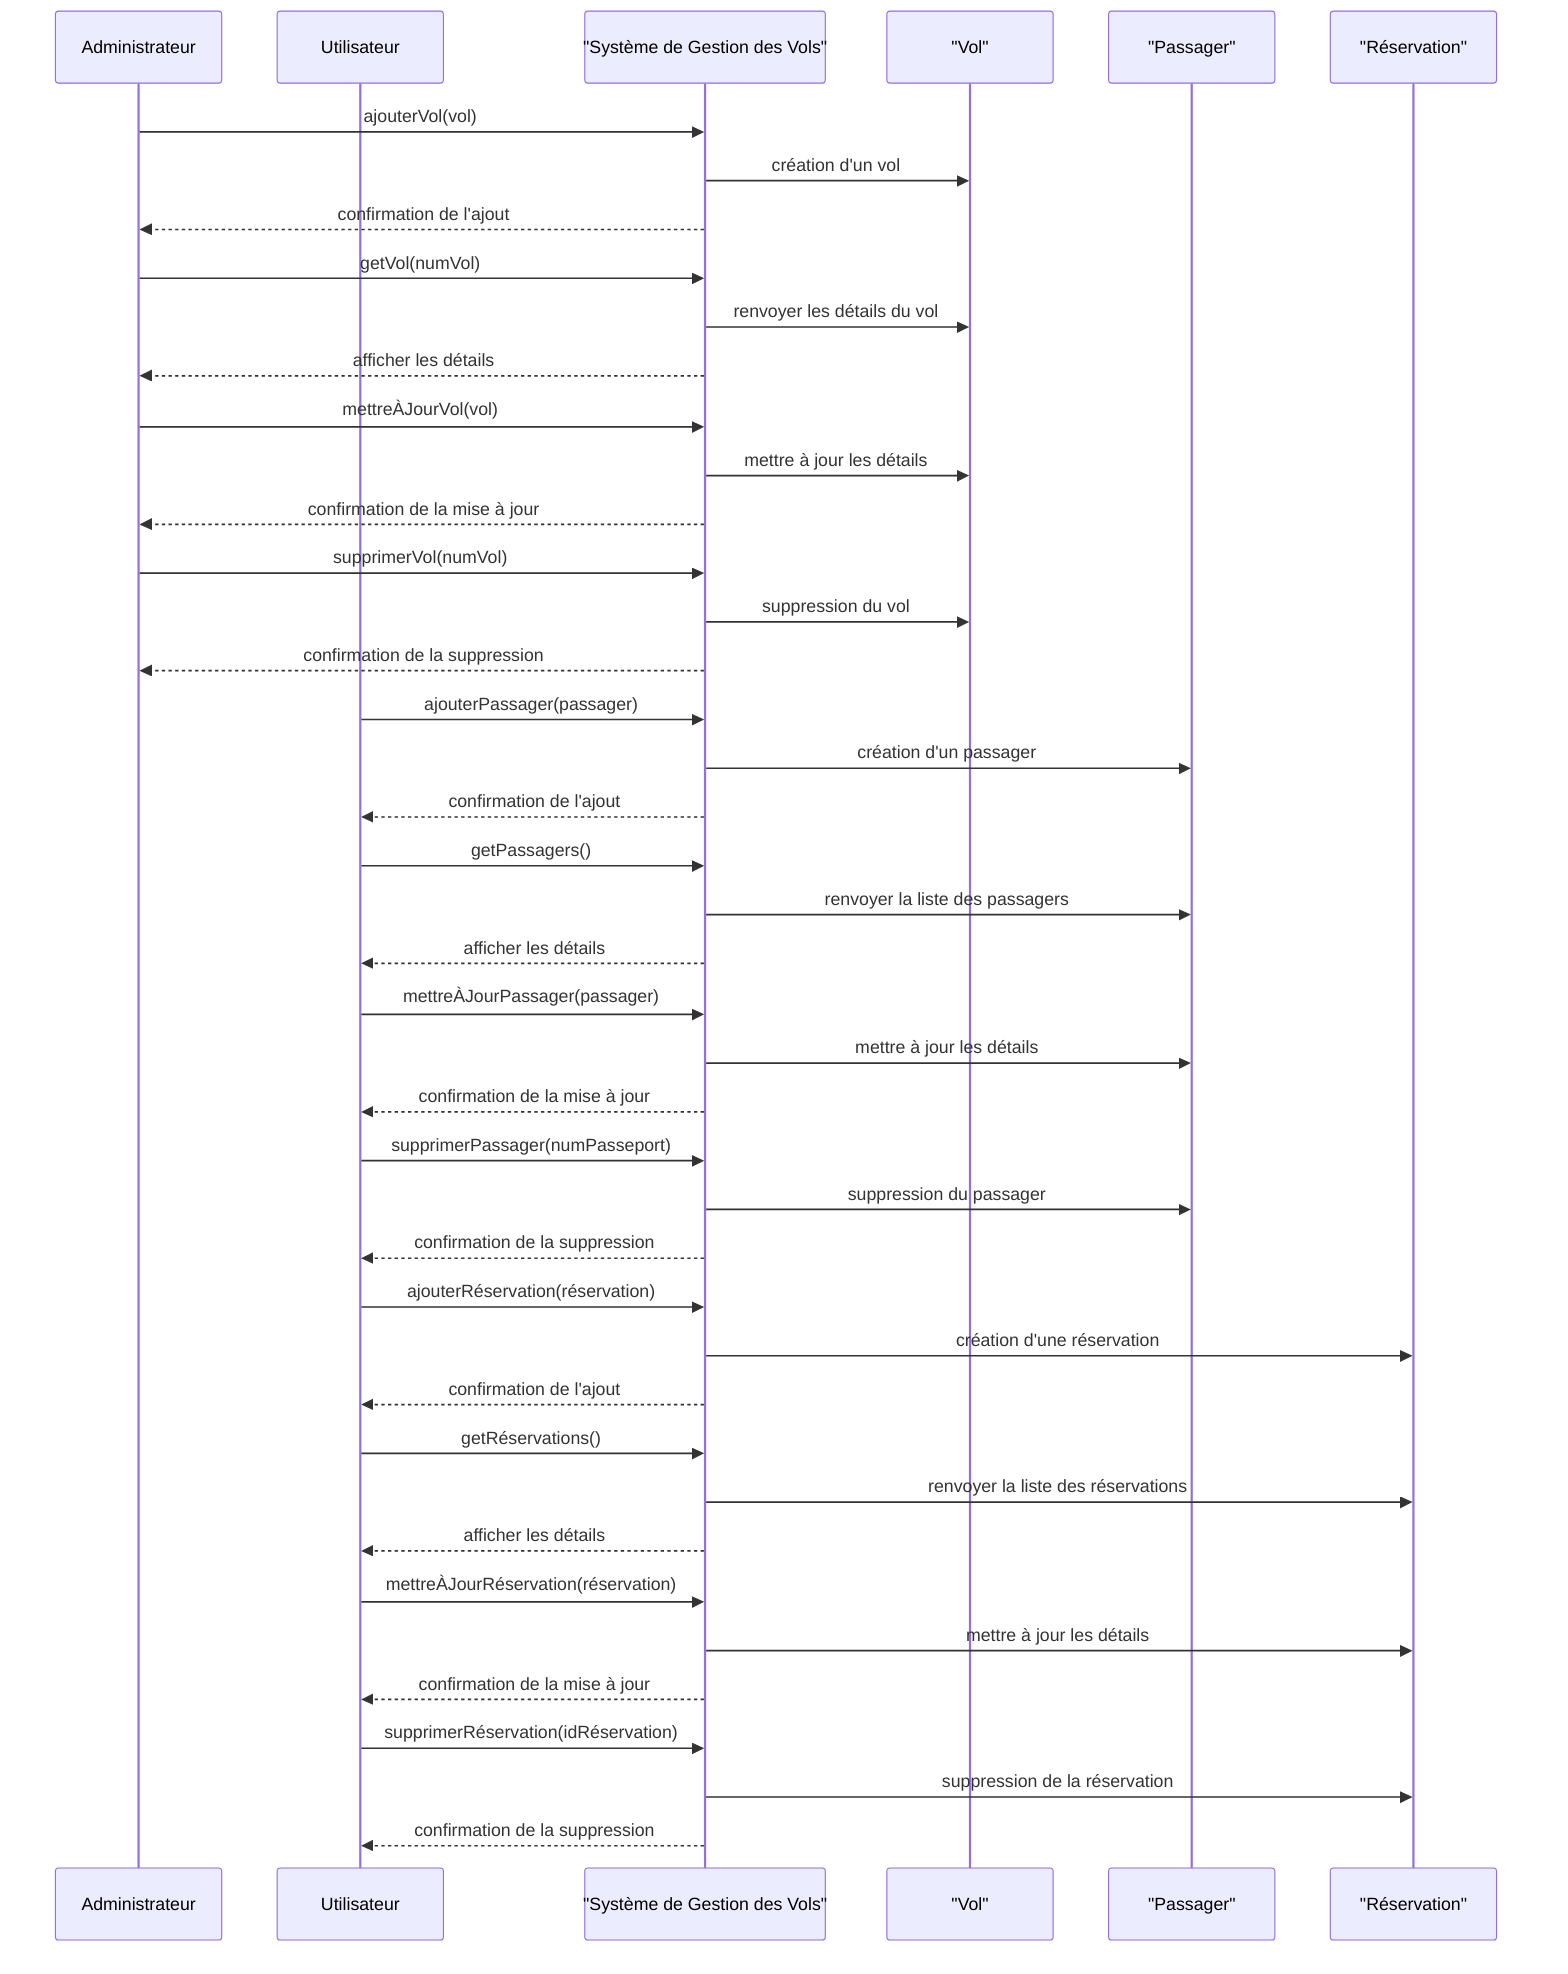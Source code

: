 sequenceDiagram
    participant Administrateur
    participant Utilisateur
    participant System as "Système de Gestion des Vols"
    participant Flight as "Vol"
    participant Passenger as "Passager"
    participant Reservation as "Réservation"

    Administrateur->>System: ajouterVol(vol)
    System->>Flight: création d'un vol
    System-->>Administrateur: confirmation de l'ajout

    Administrateur->>System: getVol(numVol)
    System->>Flight: renvoyer les détails du vol
    System-->>Administrateur: afficher les détails

    Administrateur->>System: mettreÀJourVol(vol)
    System->>Flight: mettre à jour les détails
    System-->>Administrateur: confirmation de la mise à jour

    Administrateur->>System: supprimerVol(numVol)
    System->>Flight: suppression du vol
    System-->>Administrateur: confirmation de la suppression

    Utilisateur->>System: ajouterPassager(passager)
    System->>Passenger: création d'un passager
    System-->>Utilisateur: confirmation de l'ajout

    Utilisateur->>System: getPassagers()
    System->>Passenger: renvoyer la liste des passagers
    System-->>Utilisateur: afficher les détails

    Utilisateur->>System: mettreÀJourPassager(passager)
    System->>Passenger: mettre à jour les détails
    System-->>Utilisateur: confirmation de la mise à jour

    Utilisateur->>System: supprimerPassager(numPasseport)
    System->>Passenger: suppression du passager
    System-->>Utilisateur: confirmation de la suppression

    Utilisateur->>System: ajouterRéservation(réservation)
    System->>Reservation: création d'une réservation
    System-->>Utilisateur: confirmation de l'ajout

    Utilisateur->>System: getRéservations()
    System->>Reservation: renvoyer la liste des réservations
    System-->>Utilisateur: afficher les détails

    Utilisateur->>System: mettreÀJourRéservation(réservation)
    System->>Reservation: mettre à jour les détails
    System-->>Utilisateur: confirmation de la mise à jour

    Utilisateur->>System: supprimerRéservation(idRéservation)
    System->>Reservation: suppression de la réservation
    System-->>Utilisateur: confirmation de la suppression